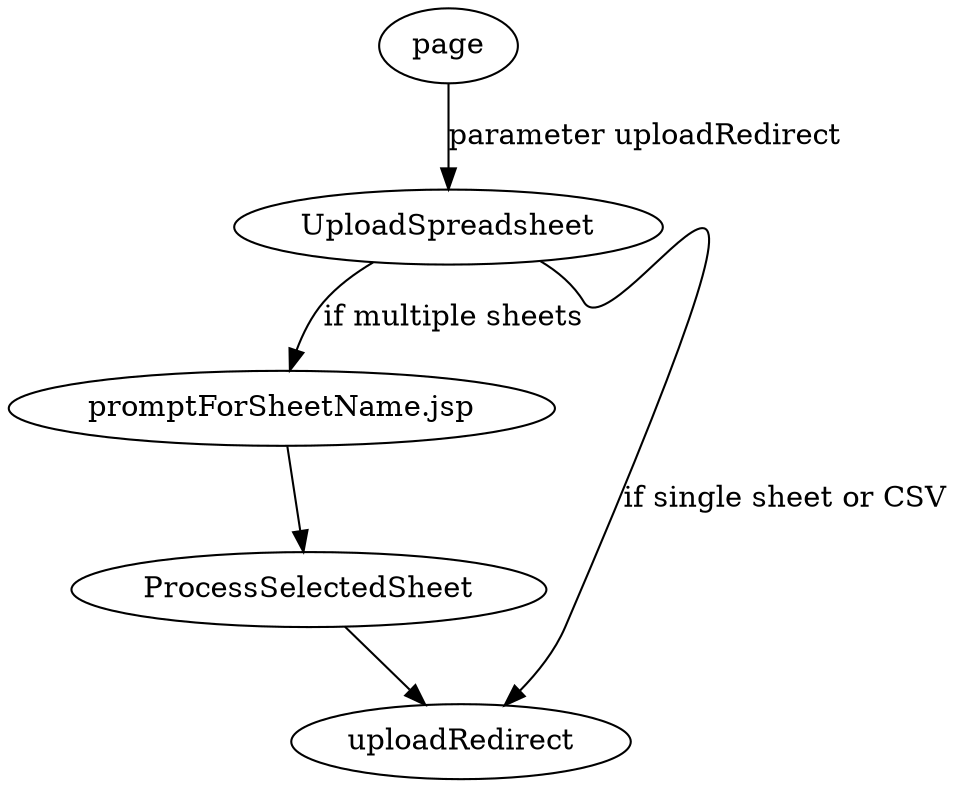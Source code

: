 digraph UploadSpreadsheet {

page -> UploadSpreadsheet [label="parameter uploadRedirect"];

UploadSpreadsheet -> "promptForSheetName.jsp" [label="if multiple sheets"];

UploadSpreadsheet -> uploadRedirect [label="if single sheet or CSV"];

"promptForSheetName.jsp" -> ProcessSelectedSheet;

ProcessSelectedSheet -> uploadRedirect;

}
